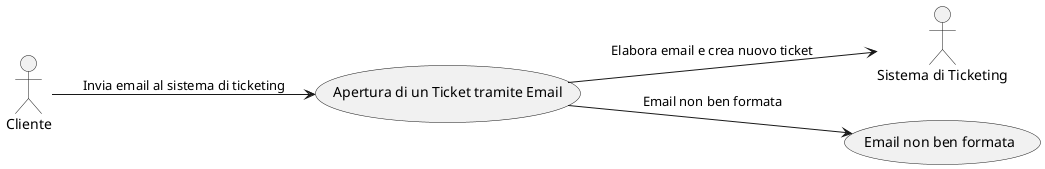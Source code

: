 @startuml

left to right direction

actor Cliente as cliente
actor "Sistema di Ticketing" as sistema

usecase "Apertura di un Ticket tramite Email" as aperturaTicketEmail

usecase "Email non ben formata" as emailNonBenFormata

cliente --> aperturaTicketEmail : Invia email al sistema di ticketing
aperturaTicketEmail -->  sistema: Elabora email e crea nuovo ticket
aperturaTicketEmail --> emailNonBenFormata : Email non ben formata

@enduml
